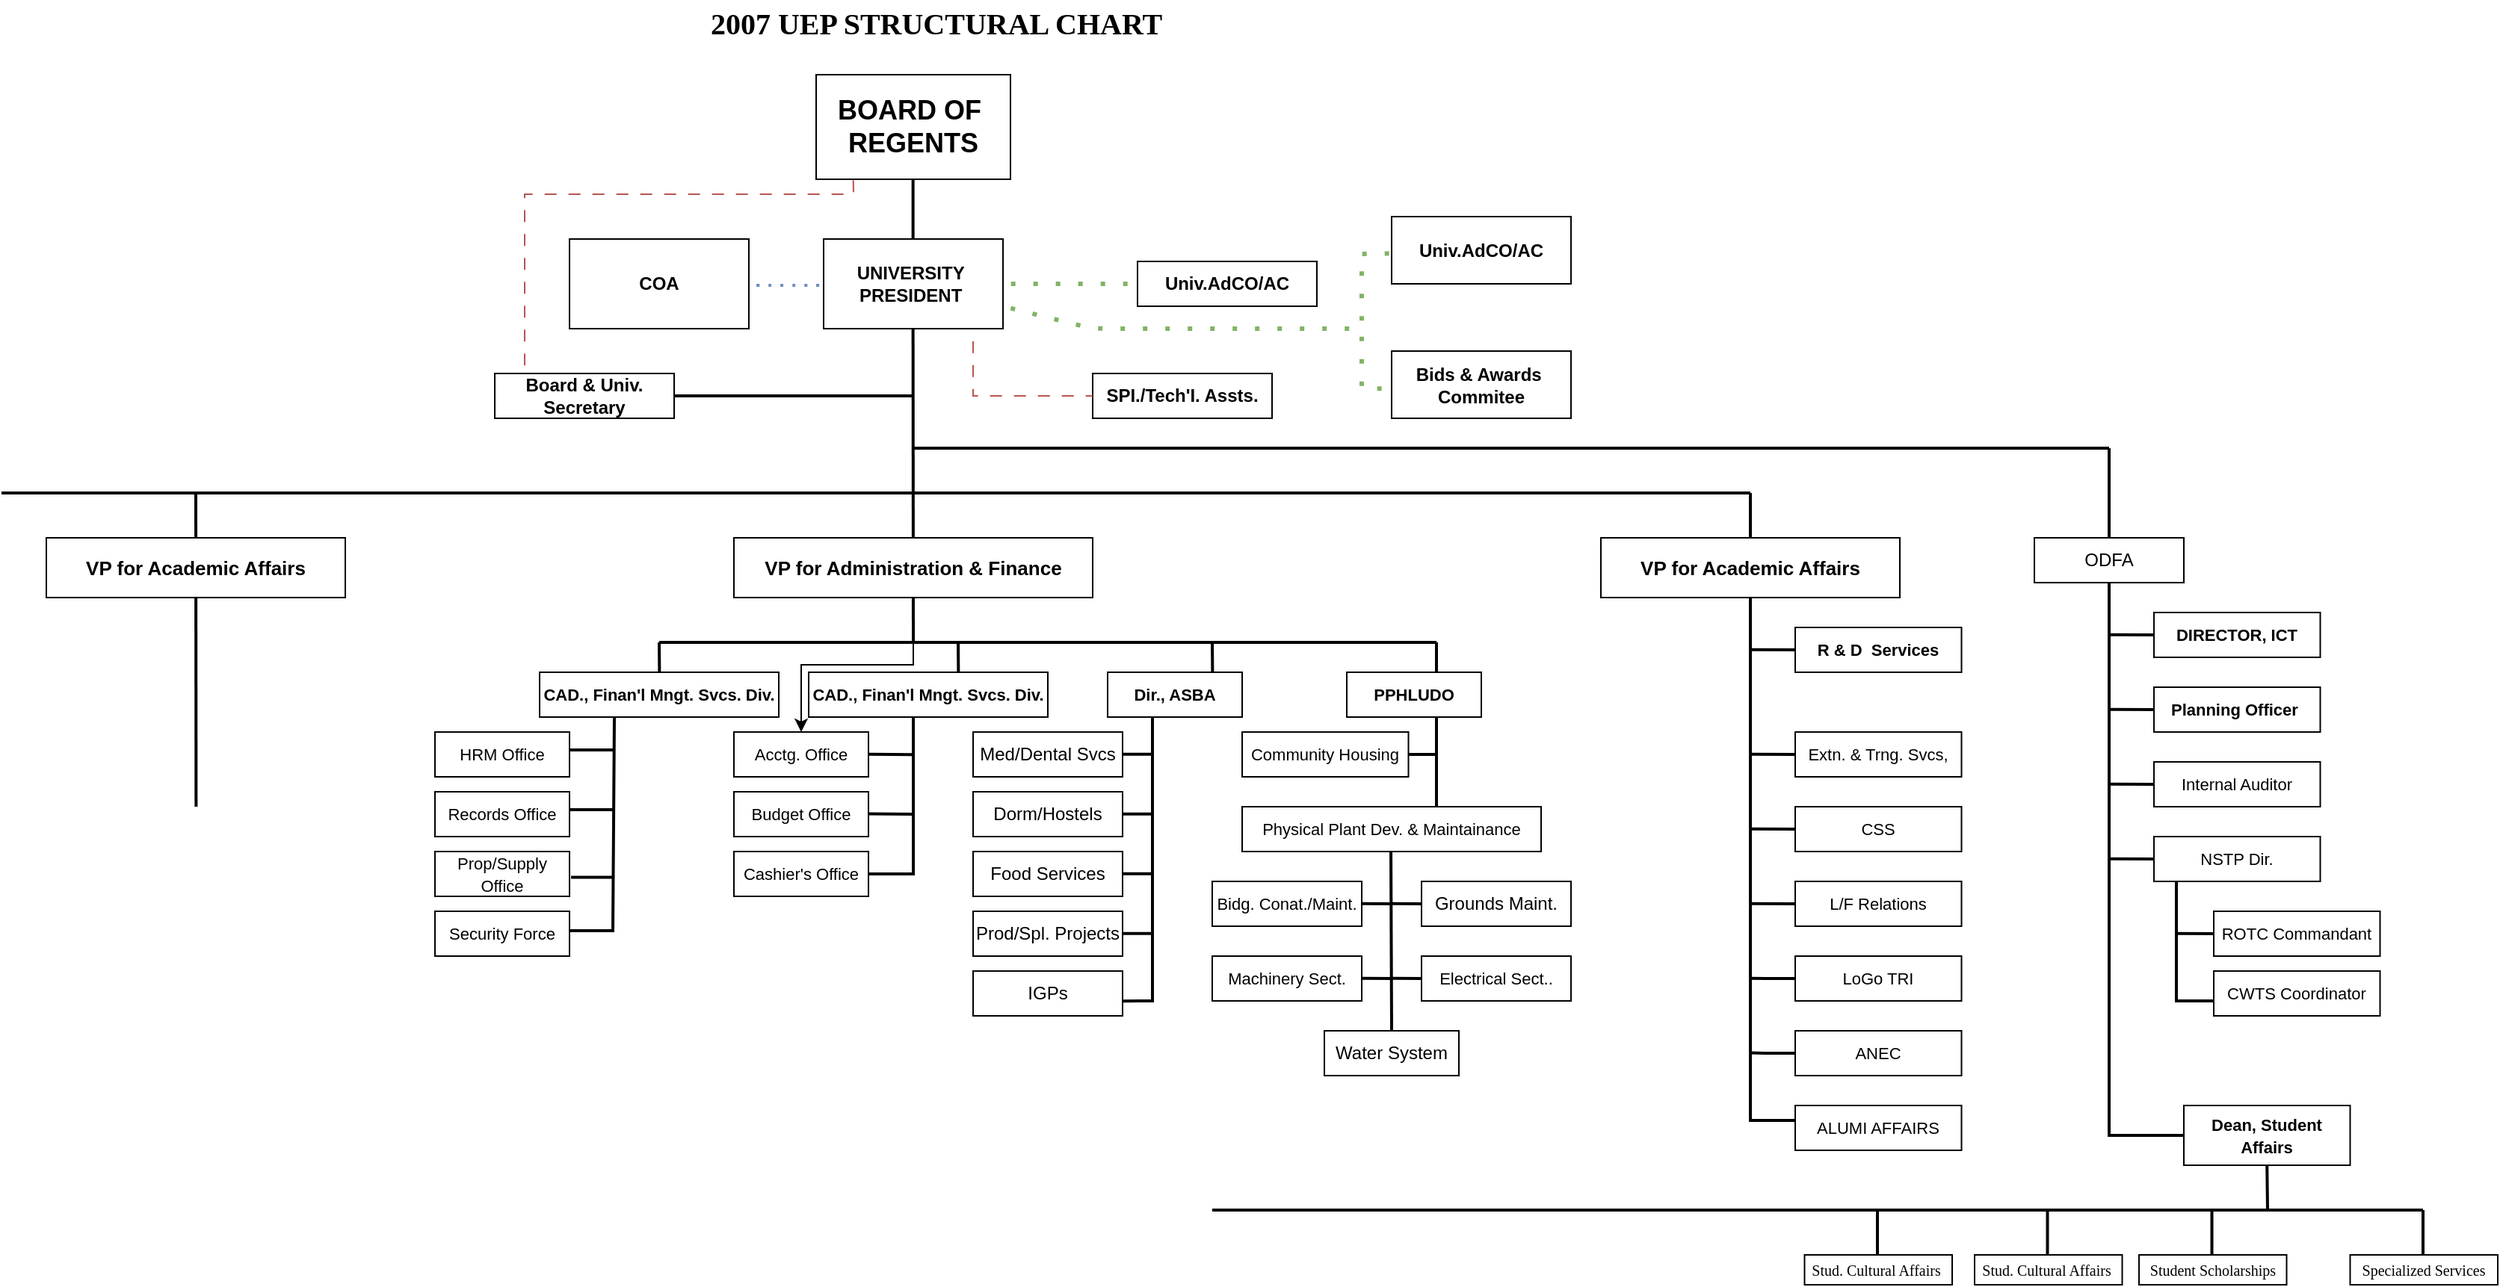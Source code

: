 <mxfile version="26.2.13">
  <diagram name="Page-1" id="oi49bJJJLrB58_nyAgDz">
    <mxGraphModel dx="1268" dy="270" grid="1" gridSize="10" guides="1" tooltips="1" connect="1" arrows="1" fold="1" page="1" pageScale="1" pageWidth="850" pageHeight="1100" math="0" shadow="0">
      <root>
        <mxCell id="0" />
        <mxCell id="1" parent="0" />
        <mxCell id="IMQKR_mXS48PNvMq0RPa-44" value="" style="endArrow=none;html=1;rounded=0;strokeWidth=2;entryX=0;entryY=0.5;entryDx=0;entryDy=0;" edge="1" parent="1">
          <mxGeometry width="50" height="50" relative="1" as="geometry">
            <mxPoint x="1245" y="654.83" as="sourcePoint" />
            <mxPoint x="1275" y="655" as="targetPoint" />
          </mxGeometry>
        </mxCell>
        <mxCell id="0XU8yOEGEvphrWySqXgv-4" value="&lt;b&gt;&lt;font style=&quot;font-size: 20px;&quot; face=&quot;Times New Roman&quot;&gt;2007 UEP STRUCTURAL CHART&lt;/font&gt;&lt;/b&gt;" style="text;strokeColor=none;fillColor=none;html=1;align=center;verticalAlign=middle;whiteSpace=wrap;rounded=0;fontSize=16;" parent="1" vertex="1">
          <mxGeometry x="218.75" y="30" width="392.5" height="30" as="geometry" />
        </mxCell>
        <mxCell id="0XU8yOEGEvphrWySqXgv-8" value="&lt;b&gt;UNIVERSITY&amp;nbsp;&lt;/b&gt;&lt;div&gt;&lt;b&gt;PRESIDENT&amp;nbsp;&lt;/b&gt;&lt;/div&gt;" style="whiteSpace=wrap;html=1;rounded=0;" parent="1" vertex="1">
          <mxGeometry x="340" y="190" width="120" height="60" as="geometry" />
        </mxCell>
        <mxCell id="0XU8yOEGEvphrWySqXgv-10" value="" style="endArrow=none;html=1;rounded=0;fontSize=12;startSize=8;endSize=8;curved=1;entryX=0.5;entryY=1;entryDx=0;entryDy=0;exitX=0.5;exitY=0;exitDx=0;exitDy=0;strokeWidth=2;" parent="1" edge="1">
          <mxGeometry width="50" height="50" relative="1" as="geometry">
            <mxPoint x="399.82" y="190" as="sourcePoint" />
            <mxPoint x="399.82" y="150" as="targetPoint" />
          </mxGeometry>
        </mxCell>
        <mxCell id="0XU8yOEGEvphrWySqXgv-11" value="&lt;b&gt;COA&lt;/b&gt;" style="whiteSpace=wrap;html=1;rounded=0;" parent="1" vertex="1">
          <mxGeometry x="170" y="190" width="120" height="60" as="geometry" />
        </mxCell>
        <mxCell id="0XU8yOEGEvphrWySqXgv-13" value="" style="endArrow=none;dashed=1;html=1;dashPattern=1 3;strokeWidth=2;rounded=0;fontSize=12;startSize=8;endSize=8;curved=1;flowAnimation=1;fillColor=#dae8fc;strokeColor=light-dark(#6c8ebf, #006aff);gradientColor=#7ea6e0;" parent="1" edge="1">
          <mxGeometry width="50" height="50" relative="1" as="geometry">
            <mxPoint x="289.88" y="220.94" as="sourcePoint" />
            <mxPoint x="340" y="221" as="targetPoint" />
            <Array as="points">
              <mxPoint x="289.88" y="220.94" />
            </Array>
          </mxGeometry>
        </mxCell>
        <mxCell id="3eMUCkXR4s1VTk3WQuDd-3" value="" style="endArrow=none;dashed=1;html=1;rounded=0;curved=0;dashPattern=8 8;flowAnimation=1;entryX=0.191;entryY=1.003;entryDx=0;entryDy=0;fillColor=#f8cecc;gradientColor=#ea6b66;strokeColor=light-dark(#B85450,#FF0000);entryPerimeter=0;" parent="1" target="0XU8yOEGEvphrWySqXgv-2" edge="1">
          <mxGeometry width="50" height="50" relative="1" as="geometry">
            <mxPoint x="140" y="280" as="sourcePoint" />
            <mxPoint x="344.9" y="151.12" as="targetPoint" />
            <Array as="points">
              <mxPoint x="140" y="160" />
              <mxPoint x="250" y="160" />
              <mxPoint x="360" y="160" />
            </Array>
          </mxGeometry>
        </mxCell>
        <mxCell id="3eMUCkXR4s1VTk3WQuDd-4" value="&lt;b&gt;Univ.AdCO/AC&lt;/b&gt;" style="whiteSpace=wrap;html=1;rounded=0;" parent="1" vertex="1">
          <mxGeometry x="550" y="205" width="120" height="30" as="geometry" />
        </mxCell>
        <mxCell id="3eMUCkXR4s1VTk3WQuDd-5" value="&lt;b&gt;Univ.AdCO/AC&lt;/b&gt;" style="whiteSpace=wrap;html=1;rounded=0;" parent="1" vertex="1">
          <mxGeometry x="720" y="175" width="120" height="45" as="geometry" />
        </mxCell>
        <mxCell id="3eMUCkXR4s1VTk3WQuDd-6" value="&lt;b&gt;SPI./Tech&#39;I. Assts.&lt;/b&gt;" style="whiteSpace=wrap;html=1;rounded=0;" parent="1" vertex="1">
          <mxGeometry x="520" y="280" width="120" height="30" as="geometry" />
        </mxCell>
        <mxCell id="3eMUCkXR4s1VTk3WQuDd-7" value="" style="endArrow=none;dashed=1;html=1;rounded=0;curved=0;dashPattern=8 8;flowAnimation=1;fillColor=#f8cecc;gradientColor=#ea6b66;strokeColor=light-dark(#B85450,#FF0000);entryX=0;entryY=0.5;entryDx=0;entryDy=0;" parent="1" target="3eMUCkXR4s1VTk3WQuDd-6" edge="1">
          <mxGeometry width="50" height="50" relative="1" as="geometry">
            <mxPoint x="440" y="253" as="sourcePoint" />
            <mxPoint x="520" y="290" as="targetPoint" />
            <Array as="points">
              <mxPoint x="440" y="295" />
            </Array>
          </mxGeometry>
        </mxCell>
        <mxCell id="0XU8yOEGEvphrWySqXgv-2" value="&lt;h2&gt;BOARD OF&amp;nbsp;&lt;br&gt;REGENTS&lt;/h2&gt;" style="rounded=0;whiteSpace=wrap;html=1;" parent="1" vertex="1">
          <mxGeometry x="335" y="80" width="130" height="70" as="geometry" />
        </mxCell>
        <mxCell id="3eMUCkXR4s1VTk3WQuDd-9" value="&lt;b&gt;Board &amp;amp; Univ. Secretary&lt;/b&gt;" style="whiteSpace=wrap;html=1;rounded=0;" parent="1" vertex="1">
          <mxGeometry x="120" y="280" width="120" height="30" as="geometry" />
        </mxCell>
        <mxCell id="3eMUCkXR4s1VTk3WQuDd-13" value="" style="endArrow=none;html=1;rounded=0;fontSize=12;startSize=8;endSize=8;curved=1;entryX=0.5;entryY=1;entryDx=0;entryDy=0;strokeWidth=2;" parent="1" edge="1">
          <mxGeometry width="50" height="50" relative="1" as="geometry">
            <mxPoint x="400" y="460" as="sourcePoint" />
            <mxPoint x="399.82" y="250" as="targetPoint" />
          </mxGeometry>
        </mxCell>
        <mxCell id="3eMUCkXR4s1VTk3WQuDd-17" value="" style="endArrow=none;html=1;rounded=0;fontSize=12;startSize=8;endSize=8;curved=1;strokeWidth=2;exitX=1;exitY=0.5;exitDx=0;exitDy=0;" parent="1" source="3eMUCkXR4s1VTk3WQuDd-9" edge="1">
          <mxGeometry width="50" height="50" relative="1" as="geometry">
            <mxPoint x="310.24" y="350" as="sourcePoint" />
            <mxPoint x="400" y="295" as="targetPoint" />
          </mxGeometry>
        </mxCell>
        <mxCell id="3eMUCkXR4s1VTk3WQuDd-22" value="" style="endArrow=none;dashed=1;html=1;rounded=1;strokeWidth=3;targetPerimeterSpacing=0;jumpStyle=none;flowAnimation=1;shadow=0;strokeColor=light-dark(#82B366,#00FF00);curved=0;dashPattern=1 4;fillColor=#d5e8d4;gradientColor=#97d077;exitX=1;exitY=0.75;exitDx=0;exitDy=0;" parent="1" source="0XU8yOEGEvphrWySqXgv-8" edge="1">
          <mxGeometry width="50" height="50" relative="1" as="geometry">
            <mxPoint x="460" y="219.64" as="sourcePoint" />
            <mxPoint x="700" y="250" as="targetPoint" />
            <Array as="points">
              <mxPoint x="520" y="250" />
            </Array>
          </mxGeometry>
        </mxCell>
        <mxCell id="3eMUCkXR4s1VTk3WQuDd-24" value="" style="endArrow=none;dashed=1;html=1;dashPattern=1 4;strokeWidth=3;rounded=0;fillColor=#d5e8d4;gradientColor=#97d077;strokeColor=light-dark(#82b366, #00ff04);entryX=0.003;entryY=0.547;entryDx=0;entryDy=0;flowAnimation=1;entryPerimeter=0;" parent="1" target="3eMUCkXR4s1VTk3WQuDd-5" edge="1">
          <mxGeometry width="50" height="50" relative="1" as="geometry">
            <mxPoint x="700" y="250" as="sourcePoint" />
            <mxPoint x="690" y="200" as="targetPoint" />
            <Array as="points">
              <mxPoint x="700" y="200" />
            </Array>
          </mxGeometry>
        </mxCell>
        <mxCell id="3eMUCkXR4s1VTk3WQuDd-25" value="" style="endArrow=none;dashed=1;html=1;dashPattern=1 4;strokeWidth=3;rounded=0;fillColor=#d5e8d4;gradientColor=#97d077;strokeColor=light-dark(#82b366, #00ff04);flowAnimation=1;entryX=0.022;entryY=0.56;entryDx=0;entryDy=0;entryPerimeter=0;" parent="1" target="3eMUCkXR4s1VTk3WQuDd-26" edge="1">
          <mxGeometry width="50" height="50" relative="1" as="geometry">
            <mxPoint x="700" y="250" as="sourcePoint" />
            <mxPoint x="720" y="280" as="targetPoint" />
            <Array as="points">
              <mxPoint x="700" y="290" />
            </Array>
          </mxGeometry>
        </mxCell>
        <mxCell id="3eMUCkXR4s1VTk3WQuDd-26" value="&lt;b&gt;Bids &amp;amp; Awards&amp;nbsp;&lt;/b&gt;&lt;div&gt;&lt;b&gt;Commitee&lt;/b&gt;&lt;/div&gt;" style="whiteSpace=wrap;html=1;rounded=0;" parent="1" vertex="1">
          <mxGeometry x="720" y="265" width="120" height="45" as="geometry" />
        </mxCell>
        <mxCell id="3eMUCkXR4s1VTk3WQuDd-28" value="" style="endArrow=none;dashed=1;html=1;dashPattern=1 4;strokeWidth=3;rounded=0;fillColor=#d5e8d4;gradientColor=#97d077;strokeColor=light-dark(#82b366, #00ff04);entryX=0;entryY=0.5;entryDx=0;entryDy=0;flowAnimation=1;exitX=1;exitY=0.5;exitDx=0;exitDy=0;" parent="1" source="0XU8yOEGEvphrWySqXgv-8" target="3eMUCkXR4s1VTk3WQuDd-4" edge="1">
          <mxGeometry width="50" height="50" relative="1" as="geometry">
            <mxPoint x="490" y="210" as="sourcePoint" />
            <mxPoint x="510" y="160" as="targetPoint" />
            <Array as="points">
              <mxPoint x="510" y="220" />
            </Array>
          </mxGeometry>
        </mxCell>
        <mxCell id="3eMUCkXR4s1VTk3WQuDd-29" value="" style="endArrow=none;html=1;rounded=0;fontSize=12;startSize=8;endSize=8;curved=1;strokeWidth=2;exitX=1;exitY=0.5;exitDx=0;exitDy=0;" parent="1" edge="1">
          <mxGeometry width="50" height="50" relative="1" as="geometry">
            <mxPoint x="400" y="330" as="sourcePoint" />
            <mxPoint x="1200" y="330" as="targetPoint" />
          </mxGeometry>
        </mxCell>
        <mxCell id="3eMUCkXR4s1VTk3WQuDd-30" value="" style="endArrow=none;html=1;rounded=0;fontSize=12;startSize=8;endSize=8;curved=1;strokeWidth=2;" parent="1" edge="1">
          <mxGeometry width="50" height="50" relative="1" as="geometry">
            <mxPoint x="-210" y="360" as="sourcePoint" />
            <mxPoint x="960" y="360" as="targetPoint" />
          </mxGeometry>
        </mxCell>
        <mxCell id="3eMUCkXR4s1VTk3WQuDd-106" value="" style="edgeStyle=orthogonalEdgeStyle;rounded=0;orthogonalLoop=1;jettySize=auto;html=1;" parent="1" source="3eMUCkXR4s1VTk3WQuDd-31" target="3eMUCkXR4s1VTk3WQuDd-52" edge="1">
          <mxGeometry relative="1" as="geometry" />
        </mxCell>
        <mxCell id="3eMUCkXR4s1VTk3WQuDd-31" value="&lt;b&gt;&lt;font style=&quot;font-size: 13px;&quot;&gt;VP for Administration &amp;amp; Finance&lt;/font&gt;&lt;/b&gt;" style="whiteSpace=wrap;html=1;rounded=0;" parent="1" vertex="1">
          <mxGeometry x="280" y="390" width="240" height="40" as="geometry" />
        </mxCell>
        <mxCell id="3eMUCkXR4s1VTk3WQuDd-33" value="&lt;font style=&quot;font-size: 11px;&quot;&gt;&lt;b&gt;CAD., Finan&#39;l Mngt. Svcs. Div.&lt;/b&gt;&lt;/font&gt;" style="whiteSpace=wrap;html=1;rounded=0;" parent="1" vertex="1">
          <mxGeometry x="330" y="480" width="160" height="30" as="geometry" />
        </mxCell>
        <mxCell id="3eMUCkXR4s1VTk3WQuDd-35" value="" style="endArrow=none;html=1;rounded=0;fontSize=12;startSize=8;endSize=8;curved=0;strokeWidth=2;targetPerimeterSpacing=-1;" parent="1" edge="1">
          <mxGeometry width="50" height="50" relative="1" as="geometry">
            <mxPoint x="230" y="460" as="sourcePoint" />
            <mxPoint x="750" y="460" as="targetPoint" />
          </mxGeometry>
        </mxCell>
        <mxCell id="3eMUCkXR4s1VTk3WQuDd-36" value="" style="endArrow=none;html=1;rounded=0;fontSize=12;startSize=8;endSize=8;curved=1;strokeWidth=2;" parent="1" edge="1">
          <mxGeometry width="50" height="50" relative="1" as="geometry">
            <mxPoint x="430.18" y="480" as="sourcePoint" />
            <mxPoint x="430" y="460" as="targetPoint" />
          </mxGeometry>
        </mxCell>
        <mxCell id="3eMUCkXR4s1VTk3WQuDd-38" value="&lt;span style=&quot;font-size: 11px;&quot;&gt;&lt;b&gt;Dir., ASBA&lt;/b&gt;&lt;/span&gt;" style="whiteSpace=wrap;html=1;rounded=0;" parent="1" vertex="1">
          <mxGeometry x="530" y="480" width="90" height="30" as="geometry" />
        </mxCell>
        <mxCell id="3eMUCkXR4s1VTk3WQuDd-39" value="" style="endArrow=none;html=1;rounded=0;fontSize=12;startSize=8;endSize=8;curved=1;strokeWidth=2;" parent="1" edge="1">
          <mxGeometry width="50" height="50" relative="1" as="geometry">
            <mxPoint x="600.18" y="480" as="sourcePoint" />
            <mxPoint x="600" y="460" as="targetPoint" />
          </mxGeometry>
        </mxCell>
        <mxCell id="3eMUCkXR4s1VTk3WQuDd-42" value="" style="endArrow=none;html=1;rounded=1;fontSize=12;startSize=8;endSize=8;curved=0;strokeWidth=2;" parent="1" edge="1">
          <mxGeometry width="50" height="50" relative="1" as="geometry">
            <mxPoint x="750" y="570" as="sourcePoint" />
            <mxPoint x="750.0" y="460" as="targetPoint" />
          </mxGeometry>
        </mxCell>
        <mxCell id="3eMUCkXR4s1VTk3WQuDd-46" value="&lt;font style=&quot;font-size: 11px;&quot;&gt;&lt;b&gt;CAD., Finan&#39;l Mngt. Svcs. Div.&lt;/b&gt;&lt;/font&gt;" style="whiteSpace=wrap;html=1;rounded=0;" parent="1" vertex="1">
          <mxGeometry x="150" y="480" width="160" height="30" as="geometry" />
        </mxCell>
        <mxCell id="3eMUCkXR4s1VTk3WQuDd-47" value="" style="endArrow=none;html=1;rounded=0;fontSize=12;startSize=8;endSize=8;curved=1;strokeWidth=2;" parent="1" edge="1">
          <mxGeometry width="50" height="50" relative="1" as="geometry">
            <mxPoint x="230.18" y="480" as="sourcePoint" />
            <mxPoint x="230" y="460" as="targetPoint" />
          </mxGeometry>
        </mxCell>
        <mxCell id="3eMUCkXR4s1VTk3WQuDd-49" value="" style="endArrow=none;html=1;rounded=0;fontSize=12;startSize=8;endSize=8;curved=1;strokeWidth=2;" parent="1" edge="1">
          <mxGeometry width="50" height="50" relative="1" as="geometry">
            <mxPoint x="400" y="535.14" as="sourcePoint" />
            <mxPoint x="370" y="534.85" as="targetPoint" />
          </mxGeometry>
        </mxCell>
        <mxCell id="3eMUCkXR4s1VTk3WQuDd-50" value="" style="endArrow=none;html=1;rounded=0;fontSize=12;startSize=8;endSize=8;curved=1;strokeWidth=2;" parent="1" edge="1">
          <mxGeometry width="50" height="50" relative="1" as="geometry">
            <mxPoint x="400" y="575" as="sourcePoint" />
            <mxPoint x="370" y="574.71" as="targetPoint" />
          </mxGeometry>
        </mxCell>
        <mxCell id="3eMUCkXR4s1VTk3WQuDd-52" value="&lt;span style=&quot;font-size: 11px;&quot;&gt;Acctg. Office&lt;/span&gt;" style="whiteSpace=wrap;html=1;rounded=0;" parent="1" vertex="1">
          <mxGeometry x="280" y="520" width="90" height="30" as="geometry" />
        </mxCell>
        <mxCell id="3eMUCkXR4s1VTk3WQuDd-53" value="&lt;span style=&quot;font-size: 11px;&quot;&gt;Budget Office&lt;/span&gt;" style="whiteSpace=wrap;html=1;rounded=0;" parent="1" vertex="1">
          <mxGeometry x="280" y="560" width="90" height="30" as="geometry" />
        </mxCell>
        <mxCell id="3eMUCkXR4s1VTk3WQuDd-54" value="&lt;span style=&quot;font-size: 11px;&quot;&gt;Cashier&#39;s Office&lt;/span&gt;" style="whiteSpace=wrap;html=1;rounded=0;" parent="1" vertex="1">
          <mxGeometry x="280" y="600" width="90" height="30" as="geometry" />
        </mxCell>
        <mxCell id="3eMUCkXR4s1VTk3WQuDd-55" value="&lt;span style=&quot;font-size: 11px;&quot;&gt;&lt;span style=&quot;font-weight: normal;&quot;&gt;HRM Office&lt;/span&gt;&lt;/span&gt;" style="whiteSpace=wrap;html=1;rounded=0;fontStyle=1" parent="1" vertex="1">
          <mxGeometry x="80" y="520" width="90" height="30" as="geometry" />
        </mxCell>
        <mxCell id="3eMUCkXR4s1VTk3WQuDd-56" value="&lt;span style=&quot;font-size: 11px;&quot;&gt;Records Office&lt;/span&gt;" style="whiteSpace=wrap;html=1;rounded=0;" parent="1" vertex="1">
          <mxGeometry x="80" y="560" width="90" height="30" as="geometry" />
        </mxCell>
        <mxCell id="3eMUCkXR4s1VTk3WQuDd-57" value="&lt;span style=&quot;font-size: 11px;&quot;&gt;Prop/Supply Office&lt;/span&gt;" style="whiteSpace=wrap;html=1;rounded=0;" parent="1" vertex="1">
          <mxGeometry x="80" y="600" width="90" height="30" as="geometry" />
        </mxCell>
        <mxCell id="3eMUCkXR4s1VTk3WQuDd-58" value="" style="endArrow=none;html=1;rounded=0;fontSize=12;startSize=8;endSize=8;curved=1;strokeWidth=2;" parent="1" edge="1">
          <mxGeometry width="50" height="50" relative="1" as="geometry">
            <mxPoint x="200" y="532.01" as="sourcePoint" />
            <mxPoint x="170" y="532.01" as="targetPoint" />
          </mxGeometry>
        </mxCell>
        <mxCell id="3eMUCkXR4s1VTk3WQuDd-59" value="" style="endArrow=none;html=1;rounded=0;fontSize=12;startSize=8;endSize=8;curved=1;strokeWidth=2;" parent="1" edge="1">
          <mxGeometry width="50" height="50" relative="1" as="geometry">
            <mxPoint x="200" y="572.01" as="sourcePoint" />
            <mxPoint x="170" y="572.01" as="targetPoint" />
          </mxGeometry>
        </mxCell>
        <mxCell id="3eMUCkXR4s1VTk3WQuDd-60" value="" style="endArrow=none;html=1;rounded=0;fontSize=12;startSize=8;endSize=8;curved=1;strokeWidth=2;entryX=1.006;entryY=0.659;entryDx=0;entryDy=0;entryPerimeter=0;" parent="1" edge="1">
          <mxGeometry width="50" height="50" relative="1" as="geometry">
            <mxPoint x="200" y="617.3" as="sourcePoint" />
            <mxPoint x="171" y="617.3" as="targetPoint" />
          </mxGeometry>
        </mxCell>
        <mxCell id="3eMUCkXR4s1VTk3WQuDd-61" value="&lt;span style=&quot;font-size: 11px;&quot;&gt;Security Force&lt;/span&gt;" style="whiteSpace=wrap;html=1;rounded=0;" parent="1" vertex="1">
          <mxGeometry x="80" y="640" width="90" height="30" as="geometry" />
        </mxCell>
        <mxCell id="3eMUCkXR4s1VTk3WQuDd-64" value="" style="endArrow=none;html=1;rounded=0;strokeWidth=2;exitX=1;exitY=0.5;exitDx=0;exitDy=0;" parent="1" edge="1">
          <mxGeometry width="50" height="50" relative="1" as="geometry">
            <mxPoint x="170" y="653" as="sourcePoint" />
            <mxPoint x="200" y="510" as="targetPoint" />
            <Array as="points">
              <mxPoint x="199" y="653" />
            </Array>
          </mxGeometry>
        </mxCell>
        <mxCell id="3eMUCkXR4s1VTk3WQuDd-65" value="" style="endArrow=none;html=1;rounded=0;strokeWidth=2;exitX=1;exitY=0.5;exitDx=0;exitDy=0;" parent="1" source="3eMUCkXR4s1VTk3WQuDd-54" edge="1">
          <mxGeometry width="50" height="50" relative="1" as="geometry">
            <mxPoint x="370" y="653" as="sourcePoint" />
            <mxPoint x="400" y="510" as="targetPoint" />
            <Array as="points">
              <mxPoint x="400" y="615" />
            </Array>
          </mxGeometry>
        </mxCell>
        <mxCell id="3eMUCkXR4s1VTk3WQuDd-66" value="" style="endArrow=none;html=1;rounded=0;strokeWidth=2;exitX=0.99;exitY=0.67;exitDx=0;exitDy=0;exitPerimeter=0;" parent="1" source="3eMUCkXR4s1VTk3WQuDd-80" edge="1">
          <mxGeometry width="50" height="50" relative="1" as="geometry">
            <mxPoint x="560.24" y="720" as="sourcePoint" />
            <mxPoint x="560" y="510" as="targetPoint" />
            <Array as="points">
              <mxPoint x="560" y="700" />
            </Array>
          </mxGeometry>
        </mxCell>
        <mxCell id="3eMUCkXR4s1VTk3WQuDd-68" value="" style="endArrow=none;html=1;rounded=0;strokeWidth=2;" parent="1" edge="1">
          <mxGeometry width="50" height="50" relative="1" as="geometry">
            <mxPoint x="540" y="534.86" as="sourcePoint" />
            <mxPoint x="560" y="534.86" as="targetPoint" />
          </mxGeometry>
        </mxCell>
        <mxCell id="3eMUCkXR4s1VTk3WQuDd-69" value="Med/Dental Svcs" style="whiteSpace=wrap;html=1;rounded=0;" parent="1" vertex="1">
          <mxGeometry x="440" y="520" width="100" height="30" as="geometry" />
        </mxCell>
        <mxCell id="3eMUCkXR4s1VTk3WQuDd-73" value="" style="endArrow=none;html=1;rounded=0;strokeWidth=2;" parent="1" edge="1">
          <mxGeometry width="50" height="50" relative="1" as="geometry">
            <mxPoint x="540" y="574.86" as="sourcePoint" />
            <mxPoint x="560" y="574.86" as="targetPoint" />
          </mxGeometry>
        </mxCell>
        <mxCell id="3eMUCkXR4s1VTk3WQuDd-74" value="Dorm/Hostels" style="whiteSpace=wrap;html=1;rounded=0;" parent="1" vertex="1">
          <mxGeometry x="440" y="560" width="100" height="30" as="geometry" />
        </mxCell>
        <mxCell id="3eMUCkXR4s1VTk3WQuDd-75" value="" style="endArrow=none;html=1;rounded=0;strokeWidth=2;" parent="1" edge="1">
          <mxGeometry width="50" height="50" relative="1" as="geometry">
            <mxPoint x="540" y="614.86" as="sourcePoint" />
            <mxPoint x="560" y="614.86" as="targetPoint" />
          </mxGeometry>
        </mxCell>
        <mxCell id="3eMUCkXR4s1VTk3WQuDd-76" value="Food Services" style="whiteSpace=wrap;html=1;rounded=0;" parent="1" vertex="1">
          <mxGeometry x="440" y="600" width="100" height="30" as="geometry" />
        </mxCell>
        <mxCell id="3eMUCkXR4s1VTk3WQuDd-77" value="" style="endArrow=none;html=1;rounded=0;strokeWidth=2;" parent="1" edge="1">
          <mxGeometry width="50" height="50" relative="1" as="geometry">
            <mxPoint x="540" y="654.86" as="sourcePoint" />
            <mxPoint x="560" y="654.86" as="targetPoint" />
          </mxGeometry>
        </mxCell>
        <mxCell id="3eMUCkXR4s1VTk3WQuDd-78" value="Prod/Spl. Projects" style="whiteSpace=wrap;html=1;rounded=0;" parent="1" vertex="1">
          <mxGeometry x="440" y="640" width="100" height="30" as="geometry" />
        </mxCell>
        <mxCell id="3eMUCkXR4s1VTk3WQuDd-80" value="IGPs" style="whiteSpace=wrap;html=1;rounded=0;" parent="1" vertex="1">
          <mxGeometry x="440" y="680" width="100" height="30" as="geometry" />
        </mxCell>
        <mxCell id="3eMUCkXR4s1VTk3WQuDd-41" value="&lt;span style=&quot;font-size: 11px;&quot;&gt;&lt;b&gt;PPHLUDO&lt;/b&gt;&lt;/span&gt;" style="whiteSpace=wrap;html=1;rounded=0;" parent="1" vertex="1">
          <mxGeometry x="690" y="480" width="90" height="30" as="geometry" />
        </mxCell>
        <mxCell id="3eMUCkXR4s1VTk3WQuDd-83" value="&lt;font style=&quot;font-size: 11px;&quot;&gt;Community Housing&lt;/font&gt;" style="whiteSpace=wrap;html=1;rounded=0;" parent="1" vertex="1">
          <mxGeometry x="620" y="520" width="111.25" height="30" as="geometry" />
        </mxCell>
        <mxCell id="3eMUCkXR4s1VTk3WQuDd-84" value="" style="endArrow=none;html=1;rounded=0;strokeWidth=2;" parent="1" edge="1">
          <mxGeometry width="50" height="50" relative="1" as="geometry">
            <mxPoint x="731" y="535" as="sourcePoint" />
            <mxPoint x="750" y="535" as="targetPoint" />
          </mxGeometry>
        </mxCell>
        <mxCell id="3eMUCkXR4s1VTk3WQuDd-85" value="&lt;font style=&quot;font-size: 11px;&quot;&gt;Physical Plant Dev. &amp;amp; Maintainance&lt;/font&gt;" style="whiteSpace=wrap;html=1;rounded=0;" parent="1" vertex="1">
          <mxGeometry x="620" y="570" width="200" height="30" as="geometry" />
        </mxCell>
        <mxCell id="3eMUCkXR4s1VTk3WQuDd-86" value="" style="endArrow=none;html=1;rounded=0;strokeWidth=2;" parent="1" edge="1">
          <mxGeometry width="50" height="50" relative="1" as="geometry">
            <mxPoint x="720" y="720" as="sourcePoint" />
            <mxPoint x="719.52" y="600" as="targetPoint" />
          </mxGeometry>
        </mxCell>
        <mxCell id="3eMUCkXR4s1VTk3WQuDd-90" value="" style="endArrow=none;html=1;rounded=0;strokeWidth=2;" parent="1" edge="1">
          <mxGeometry width="50" height="50" relative="1" as="geometry">
            <mxPoint x="700" y="634.86" as="sourcePoint" />
            <mxPoint x="720" y="635" as="targetPoint" />
          </mxGeometry>
        </mxCell>
        <mxCell id="3eMUCkXR4s1VTk3WQuDd-91" value="&lt;font style=&quot;font-size: 11px;&quot;&gt;Bidg. Conat./Maint.&lt;/font&gt;" style="whiteSpace=wrap;html=1;rounded=0;" parent="1" vertex="1">
          <mxGeometry x="600" y="620" width="100" height="30" as="geometry" />
        </mxCell>
        <mxCell id="3eMUCkXR4s1VTk3WQuDd-94" value="" style="endArrow=none;html=1;rounded=0;strokeWidth=2;" parent="1" edge="1">
          <mxGeometry width="50" height="50" relative="1" as="geometry">
            <mxPoint x="720" y="634.86" as="sourcePoint" />
            <mxPoint x="740" y="635" as="targetPoint" />
          </mxGeometry>
        </mxCell>
        <mxCell id="3eMUCkXR4s1VTk3WQuDd-95" value="Grounds Maint." style="whiteSpace=wrap;html=1;rounded=0;" parent="1" vertex="1">
          <mxGeometry x="740" y="620" width="100" height="30" as="geometry" />
        </mxCell>
        <mxCell id="3eMUCkXR4s1VTk3WQuDd-98" value="" style="endArrow=none;html=1;rounded=0;strokeWidth=2;" parent="1" edge="1">
          <mxGeometry width="50" height="50" relative="1" as="geometry">
            <mxPoint x="700" y="684.86" as="sourcePoint" />
            <mxPoint x="720" y="685" as="targetPoint" />
          </mxGeometry>
        </mxCell>
        <mxCell id="3eMUCkXR4s1VTk3WQuDd-99" value="&lt;font style=&quot;font-size: 11px;&quot;&gt;Machinery Sect.&lt;/font&gt;" style="whiteSpace=wrap;html=1;rounded=0;" parent="1" vertex="1">
          <mxGeometry x="600" y="670" width="100" height="30" as="geometry" />
        </mxCell>
        <mxCell id="3eMUCkXR4s1VTk3WQuDd-100" value="" style="endArrow=none;html=1;rounded=0;strokeWidth=2;" parent="1" edge="1">
          <mxGeometry width="50" height="50" relative="1" as="geometry">
            <mxPoint x="720" y="684.86" as="sourcePoint" />
            <mxPoint x="740" y="685" as="targetPoint" />
          </mxGeometry>
        </mxCell>
        <mxCell id="3eMUCkXR4s1VTk3WQuDd-101" value="&lt;font style=&quot;font-size: 11px;&quot;&gt;Electrical Sect..&lt;/font&gt;" style="whiteSpace=wrap;html=1;rounded=0;" parent="1" vertex="1">
          <mxGeometry x="740" y="670" width="100" height="30" as="geometry" />
        </mxCell>
        <mxCell id="3eMUCkXR4s1VTk3WQuDd-102" value="Water System" style="whiteSpace=wrap;html=1;rounded=0;" parent="1" vertex="1">
          <mxGeometry x="675" y="720" width="90" height="30" as="geometry" />
        </mxCell>
        <mxCell id="3eMUCkXR4s1VTk3WQuDd-107" value="" style="endArrow=none;html=1;rounded=0;fontSize=12;startSize=8;endSize=8;curved=1;entryX=0.5;entryY=1;entryDx=0;entryDy=0;strokeWidth=2;" parent="1" edge="1">
          <mxGeometry width="50" height="50" relative="1" as="geometry">
            <mxPoint x="-79.82" y="570" as="sourcePoint" />
            <mxPoint x="-80" y="360" as="targetPoint" />
          </mxGeometry>
        </mxCell>
        <mxCell id="3eMUCkXR4s1VTk3WQuDd-105" value="&lt;span style=&quot;font-size: 13px;&quot;&gt;&lt;b&gt;VP for Academic Affairs&lt;/b&gt;&lt;/span&gt;" style="whiteSpace=wrap;html=1;rounded=0;" parent="1" vertex="1">
          <mxGeometry x="-180" y="390" width="200" height="40" as="geometry" />
        </mxCell>
        <mxCell id="IMQKR_mXS48PNvMq0RPa-1" value="&lt;span style=&quot;font-size: 11px;&quot;&gt;&lt;b&gt;R &amp;amp; D&amp;nbsp;&lt;/b&gt;&lt;/span&gt;&lt;span style=&quot;color: rgba(0, 0, 0, 0); font-family: monospace; font-size: 0px; text-align: start; text-wrap-mode: nowrap;&quot;&gt;%3CmxGraphModel%3E%3Croot%3E%3CmxCell%20id%3D%220%22%2F%3E%3CmxCell%20id%3D%221%22%20parent%3D%220%22%2F%3E%3CmxCell%20id%3D%222%22%20value%3D%22%26lt%3Bfont%20style%3D%26quot%3Bfont-size%3A%2011px%3B%26quot%3B%26gt%3BCommunity%20Housing%26lt%3B%2Ffont%26gt%3B%22%20style%3D%22whiteSpace%3Dwrap%3Bhtml%3D1%3Brounded%3D0%3B%22%20vertex%3D%221%22%20parent%3D%221%22%3E%3CmxGeometry%20x%3D%22990%22%20y%3D%22670%22%20width%3D%22111.25%22%20height%3D%2230%22%20as%3D%22geometry%22%2F%3E%3C%2FmxCell%3E%3CmxCell%20id%3D%223%22%20value%3D%22%22%20style%3D%22endArrow%3Dnone%3Bhtml%3D1%3Brounded%3D0%3BstrokeWidth%3D2%3BentryX%3D0%3BentryY%3D0.5%3BentryDx%3D0%3BentryDy%3D0%3B%22%20edge%3D%221%22%20target%3D%222%22%20parent%3D%221%22%3E%3CmxGeometry%20width%3D%2250%22%20height%3D%2250%22%20relative%3D%221%22%20as%3D%22geometry%22%3E%3CmxPoint%20x%3D%22960%22%20y%3D%22684.83%22%20as%3D%22sourcePoint%22%2F%3E%3CmxPoint%20x%3D%22979%22%20y%3D%22684.83%22%20as%3D%22targetPoint%22%2F%3E%3C%2FmxGeometry%3E%3C%2FmxCell%3E%3C%2Froot%3E%3C%2FmxGraphModel%3E&lt;/span&gt;&lt;span style=&quot;font-size: 11px;&quot;&gt;&amp;nbsp;&lt;b&gt;Services&lt;/b&gt;&lt;/span&gt;" style="whiteSpace=wrap;html=1;rounded=0;" vertex="1" parent="1">
          <mxGeometry x="990" y="450" width="111.25" height="30" as="geometry" />
        </mxCell>
        <mxCell id="IMQKR_mXS48PNvMq0RPa-2" value="" style="endArrow=none;html=1;rounded=0;strokeWidth=2;entryX=0;entryY=0.5;entryDx=0;entryDy=0;" edge="1" parent="1" target="IMQKR_mXS48PNvMq0RPa-1">
          <mxGeometry width="50" height="50" relative="1" as="geometry">
            <mxPoint x="960" y="464.83" as="sourcePoint" />
            <mxPoint x="979" y="464.83" as="targetPoint" />
          </mxGeometry>
        </mxCell>
        <mxCell id="IMQKR_mXS48PNvMq0RPa-7" value="&lt;span style=&quot;font-size: 11px;&quot;&gt;Extn. &amp;amp; Trng. Svcs,&lt;/span&gt;" style="whiteSpace=wrap;html=1;rounded=0;" vertex="1" parent="1">
          <mxGeometry x="990" y="520" width="111.25" height="30" as="geometry" />
        </mxCell>
        <mxCell id="IMQKR_mXS48PNvMq0RPa-8" value="" style="endArrow=none;html=1;rounded=0;strokeWidth=2;entryX=0;entryY=0.5;entryDx=0;entryDy=0;" edge="1" parent="1" target="IMQKR_mXS48PNvMq0RPa-7">
          <mxGeometry width="50" height="50" relative="1" as="geometry">
            <mxPoint x="960" y="534.83" as="sourcePoint" />
            <mxPoint x="979" y="534.83" as="targetPoint" />
          </mxGeometry>
        </mxCell>
        <mxCell id="IMQKR_mXS48PNvMq0RPa-11" value="&lt;span style=&quot;font-size: 11px;&quot;&gt;CSS&lt;/span&gt;" style="whiteSpace=wrap;html=1;rounded=0;" vertex="1" parent="1">
          <mxGeometry x="990" y="570" width="111.25" height="30" as="geometry" />
        </mxCell>
        <mxCell id="IMQKR_mXS48PNvMq0RPa-12" value="" style="endArrow=none;html=1;rounded=0;strokeWidth=2;entryX=0;entryY=0.5;entryDx=0;entryDy=0;" edge="1" parent="1" target="IMQKR_mXS48PNvMq0RPa-11">
          <mxGeometry width="50" height="50" relative="1" as="geometry">
            <mxPoint x="960" y="584.83" as="sourcePoint" />
            <mxPoint x="979" y="584.83" as="targetPoint" />
          </mxGeometry>
        </mxCell>
        <mxCell id="IMQKR_mXS48PNvMq0RPa-13" value="&lt;span style=&quot;font-size: 11px;&quot;&gt;L/F Relations&lt;/span&gt;" style="whiteSpace=wrap;html=1;rounded=0;" vertex="1" parent="1">
          <mxGeometry x="990" y="620" width="111.25" height="30" as="geometry" />
        </mxCell>
        <mxCell id="IMQKR_mXS48PNvMq0RPa-14" value="" style="endArrow=none;html=1;rounded=0;strokeWidth=2;entryX=0;entryY=0.5;entryDx=0;entryDy=0;" edge="1" parent="1" target="IMQKR_mXS48PNvMq0RPa-13">
          <mxGeometry width="50" height="50" relative="1" as="geometry">
            <mxPoint x="960" y="634.83" as="sourcePoint" />
            <mxPoint x="979" y="634.83" as="targetPoint" />
          </mxGeometry>
        </mxCell>
        <mxCell id="IMQKR_mXS48PNvMq0RPa-15" value="&lt;span style=&quot;font-size: 11px;&quot;&gt;LoGo TRI&lt;/span&gt;" style="whiteSpace=wrap;html=1;rounded=0;" vertex="1" parent="1">
          <mxGeometry x="990" y="670" width="111.25" height="30" as="geometry" />
        </mxCell>
        <mxCell id="IMQKR_mXS48PNvMq0RPa-16" value="" style="endArrow=none;html=1;rounded=0;strokeWidth=2;entryX=0;entryY=0.5;entryDx=0;entryDy=0;" edge="1" parent="1" target="IMQKR_mXS48PNvMq0RPa-15">
          <mxGeometry width="50" height="50" relative="1" as="geometry">
            <mxPoint x="960" y="684.83" as="sourcePoint" />
            <mxPoint x="979" y="684.83" as="targetPoint" />
            <Array as="points">
              <mxPoint x="970" y="685" />
            </Array>
          </mxGeometry>
        </mxCell>
        <mxCell id="IMQKR_mXS48PNvMq0RPa-17" value="&lt;span style=&quot;font-size: 11px;&quot;&gt;ANEC&lt;/span&gt;" style="whiteSpace=wrap;html=1;rounded=0;" vertex="1" parent="1">
          <mxGeometry x="990" y="720" width="111.25" height="30" as="geometry" />
        </mxCell>
        <mxCell id="IMQKR_mXS48PNvMq0RPa-19" value="" style="endArrow=none;html=1;rounded=0;strokeWidth=2;" edge="1" parent="1">
          <mxGeometry width="50" height="50" relative="1" as="geometry">
            <mxPoint x="990" y="780" as="sourcePoint" />
            <mxPoint x="960" y="360" as="targetPoint" />
            <Array as="points">
              <mxPoint x="960" y="780" />
            </Array>
          </mxGeometry>
        </mxCell>
        <mxCell id="IMQKR_mXS48PNvMq0RPa-20" value="&lt;span style=&quot;font-size: 11px;&quot;&gt;ALUMI AFFAIRS&lt;/span&gt;" style="whiteSpace=wrap;html=1;rounded=0;" vertex="1" parent="1">
          <mxGeometry x="990" y="770" width="111.25" height="30" as="geometry" />
        </mxCell>
        <mxCell id="IMQKR_mXS48PNvMq0RPa-21" value="" style="endArrow=none;html=1;rounded=0;strokeWidth=2;entryX=0;entryY=0.5;entryDx=0;entryDy=0;" edge="1" parent="1">
          <mxGeometry width="50" height="50" relative="1" as="geometry">
            <mxPoint x="960" y="734.8" as="sourcePoint" />
            <mxPoint x="990" y="734.97" as="targetPoint" />
            <Array as="points">
              <mxPoint x="970" y="734.97" />
            </Array>
          </mxGeometry>
        </mxCell>
        <mxCell id="IMQKR_mXS48PNvMq0RPa-22" value="" style="endArrow=none;html=1;rounded=0;strokeWidth=2;" edge="1" parent="1">
          <mxGeometry width="50" height="50" relative="1" as="geometry">
            <mxPoint x="1250" y="790" as="sourcePoint" />
            <mxPoint x="1200" y="330" as="targetPoint" />
            <Array as="points">
              <mxPoint x="1200" y="790" />
            </Array>
          </mxGeometry>
        </mxCell>
        <mxCell id="IMQKR_mXS48PNvMq0RPa-25" value="ODFA" style="whiteSpace=wrap;html=1;rounded=0;" vertex="1" parent="1">
          <mxGeometry x="1150" y="390" width="100" height="30" as="geometry" />
        </mxCell>
        <mxCell id="3eMUCkXR4s1VTk3WQuDd-108" value="&lt;span style=&quot;font-size: 13px;&quot;&gt;&lt;b&gt;VP for Academic Affairs&lt;/b&gt;&lt;/span&gt;" style="whiteSpace=wrap;html=1;rounded=0;" parent="1" vertex="1">
          <mxGeometry x="860" y="390" width="200" height="40" as="geometry" />
        </mxCell>
        <mxCell id="IMQKR_mXS48PNvMq0RPa-32" value="&lt;span style=&quot;font-size: 11px;&quot;&gt;&lt;b&gt;DIRECTOR, ICT&lt;/b&gt;&lt;/span&gt;" style="whiteSpace=wrap;html=1;rounded=0;" vertex="1" parent="1">
          <mxGeometry x="1230" y="440" width="111.25" height="30" as="geometry" />
        </mxCell>
        <mxCell id="IMQKR_mXS48PNvMq0RPa-33" value="" style="endArrow=none;html=1;rounded=0;strokeWidth=2;entryX=0;entryY=0.5;entryDx=0;entryDy=0;" edge="1" parent="1" target="IMQKR_mXS48PNvMq0RPa-32">
          <mxGeometry width="50" height="50" relative="1" as="geometry">
            <mxPoint x="1200" y="454.83" as="sourcePoint" />
            <mxPoint x="1219" y="454.83" as="targetPoint" />
          </mxGeometry>
        </mxCell>
        <mxCell id="IMQKR_mXS48PNvMq0RPa-34" value="&lt;span style=&quot;font-size: 11px;&quot;&gt;&lt;b&gt;Planning Officer&amp;nbsp;&lt;/b&gt;&lt;/span&gt;" style="whiteSpace=wrap;html=1;rounded=0;" vertex="1" parent="1">
          <mxGeometry x="1230" y="490" width="111.25" height="30" as="geometry" />
        </mxCell>
        <mxCell id="IMQKR_mXS48PNvMq0RPa-35" value="" style="endArrow=none;html=1;rounded=0;strokeWidth=2;entryX=0;entryY=0.5;entryDx=0;entryDy=0;" edge="1" parent="1" target="IMQKR_mXS48PNvMq0RPa-34">
          <mxGeometry width="50" height="50" relative="1" as="geometry">
            <mxPoint x="1200" y="504.83" as="sourcePoint" />
            <mxPoint x="1219" y="504.83" as="targetPoint" />
          </mxGeometry>
        </mxCell>
        <mxCell id="IMQKR_mXS48PNvMq0RPa-36" value="&lt;span style=&quot;font-size: 11px;&quot;&gt;Internal Auditor&lt;/span&gt;" style="whiteSpace=wrap;html=1;rounded=0;" vertex="1" parent="1">
          <mxGeometry x="1230" y="540" width="111.25" height="30" as="geometry" />
        </mxCell>
        <mxCell id="IMQKR_mXS48PNvMq0RPa-37" value="" style="endArrow=none;html=1;rounded=0;strokeWidth=2;entryX=0;entryY=0.5;entryDx=0;entryDy=0;" edge="1" parent="1" target="IMQKR_mXS48PNvMq0RPa-36">
          <mxGeometry width="50" height="50" relative="1" as="geometry">
            <mxPoint x="1200" y="554.83" as="sourcePoint" />
            <mxPoint x="1219" y="554.83" as="targetPoint" />
          </mxGeometry>
        </mxCell>
        <mxCell id="IMQKR_mXS48PNvMq0RPa-39" value="&lt;span style=&quot;font-size: 11px;&quot;&gt;NSTP Dir.&lt;/span&gt;" style="whiteSpace=wrap;html=1;rounded=0;" vertex="1" parent="1">
          <mxGeometry x="1230" y="590" width="111.25" height="30" as="geometry" />
        </mxCell>
        <mxCell id="IMQKR_mXS48PNvMq0RPa-40" value="" style="endArrow=none;html=1;rounded=0;strokeWidth=2;entryX=0;entryY=0.5;entryDx=0;entryDy=0;" edge="1" parent="1" target="IMQKR_mXS48PNvMq0RPa-39">
          <mxGeometry width="50" height="50" relative="1" as="geometry">
            <mxPoint x="1200" y="604.83" as="sourcePoint" />
            <mxPoint x="1219" y="604.83" as="targetPoint" />
          </mxGeometry>
        </mxCell>
        <mxCell id="IMQKR_mXS48PNvMq0RPa-41" value="" style="endArrow=none;html=1;rounded=0;strokeWidth=2;" edge="1" parent="1">
          <mxGeometry width="50" height="50" relative="1" as="geometry">
            <mxPoint x="1270" y="700" as="sourcePoint" />
            <mxPoint x="1245" y="620" as="targetPoint" />
            <Array as="points">
              <mxPoint x="1245" y="700" />
            </Array>
          </mxGeometry>
        </mxCell>
        <mxCell id="IMQKR_mXS48PNvMq0RPa-42" value="&lt;span style=&quot;font-size: 11px;&quot;&gt;CWTS Coordinator&lt;/span&gt;" style="whiteSpace=wrap;html=1;rounded=0;" vertex="1" parent="1">
          <mxGeometry x="1270" y="680" width="111.25" height="30" as="geometry" />
        </mxCell>
        <mxCell id="IMQKR_mXS48PNvMq0RPa-43" value="&lt;span style=&quot;font-size: 11px;&quot;&gt;ROTC Commandant&lt;/span&gt;" style="whiteSpace=wrap;html=1;rounded=0;" vertex="1" parent="1">
          <mxGeometry x="1270" y="640" width="111.25" height="30" as="geometry" />
        </mxCell>
        <mxCell id="IMQKR_mXS48PNvMq0RPa-45" value="&lt;span style=&quot;font-size: 11px;&quot;&gt;&lt;b&gt;Dean, Student Affairs&lt;/b&gt;&lt;/span&gt;" style="whiteSpace=wrap;html=1;rounded=0;" vertex="1" parent="1">
          <mxGeometry x="1250" y="770" width="111.25" height="40" as="geometry" />
        </mxCell>
        <mxCell id="IMQKR_mXS48PNvMq0RPa-46" value="" style="endArrow=none;html=1;rounded=0;strokeWidth=2;exitX=0.5;exitY=1;exitDx=0;exitDy=0;" edge="1" parent="1" source="IMQKR_mXS48PNvMq0RPa-45">
          <mxGeometry width="50" height="50" relative="1" as="geometry">
            <mxPoint x="1300" y="840.0" as="sourcePoint" />
            <mxPoint x="1306" y="840" as="targetPoint" />
          </mxGeometry>
        </mxCell>
        <mxCell id="IMQKR_mXS48PNvMq0RPa-47" value="" style="endArrow=none;html=1;rounded=0;fontSize=12;startSize=8;endSize=8;curved=1;strokeWidth=2;exitX=1;exitY=0.5;exitDx=0;exitDy=0;" edge="1" parent="1">
          <mxGeometry width="50" height="50" relative="1" as="geometry">
            <mxPoint x="600" y="840" as="sourcePoint" />
            <mxPoint x="1410" y="840" as="targetPoint" />
          </mxGeometry>
        </mxCell>
        <mxCell id="IMQKR_mXS48PNvMq0RPa-48" value="&lt;font style=&quot;font-size: 10px;&quot; face=&quot;Garamond&quot;&gt;Specialized Services&lt;/font&gt;" style="whiteSpace=wrap;html=1;rounded=0;" vertex="1" parent="1">
          <mxGeometry x="1361.25" y="870" width="98.75" height="20" as="geometry" />
        </mxCell>
        <mxCell id="IMQKR_mXS48PNvMq0RPa-49" value="" style="endArrow=none;html=1;rounded=0;strokeWidth=2;exitX=0.5;exitY=1;exitDx=0;exitDy=0;" edge="1" parent="1">
          <mxGeometry width="50" height="50" relative="1" as="geometry">
            <mxPoint x="1410" y="840" as="sourcePoint" />
            <mxPoint x="1410" y="870" as="targetPoint" />
          </mxGeometry>
        </mxCell>
        <mxCell id="IMQKR_mXS48PNvMq0RPa-51" value="&lt;font style=&quot;font-size: 10px;&quot; face=&quot;Garamond&quot;&gt;Student Scholarships&lt;/font&gt;" style="whiteSpace=wrap;html=1;rounded=0;" vertex="1" parent="1">
          <mxGeometry x="1220" y="870" width="98.75" height="20" as="geometry" />
        </mxCell>
        <mxCell id="IMQKR_mXS48PNvMq0RPa-52" value="" style="endArrow=none;html=1;rounded=0;strokeWidth=2;exitX=0.5;exitY=1;exitDx=0;exitDy=0;" edge="1" parent="1">
          <mxGeometry width="50" height="50" relative="1" as="geometry">
            <mxPoint x="1268.75" y="840" as="sourcePoint" />
            <mxPoint x="1268.75" y="870" as="targetPoint" />
          </mxGeometry>
        </mxCell>
        <mxCell id="IMQKR_mXS48PNvMq0RPa-55" value="&lt;font style=&quot;font-size: 10px;&quot; face=&quot;Garamond&quot;&gt;Stud. Cultural Affairs&amp;nbsp;&lt;/font&gt;" style="whiteSpace=wrap;html=1;rounded=0;" vertex="1" parent="1">
          <mxGeometry x="1110" y="870" width="98.75" height="20" as="geometry" />
        </mxCell>
        <mxCell id="IMQKR_mXS48PNvMq0RPa-56" value="" style="endArrow=none;html=1;rounded=0;strokeWidth=2;exitX=0.5;exitY=1;exitDx=0;exitDy=0;" edge="1" parent="1">
          <mxGeometry width="50" height="50" relative="1" as="geometry">
            <mxPoint x="1158.75" y="840" as="sourcePoint" />
            <mxPoint x="1158.75" y="870" as="targetPoint" />
          </mxGeometry>
        </mxCell>
        <mxCell id="IMQKR_mXS48PNvMq0RPa-57" value="&lt;font style=&quot;font-size: 10px;&quot; face=&quot;Garamond&quot;&gt;Stud. Cultural Affairs&amp;nbsp;&lt;/font&gt;" style="whiteSpace=wrap;html=1;rounded=0;" vertex="1" parent="1">
          <mxGeometry x="996.25" y="870" width="98.75" height="20" as="geometry" />
        </mxCell>
        <mxCell id="IMQKR_mXS48PNvMq0RPa-58" value="" style="endArrow=none;html=1;rounded=0;strokeWidth=2;exitX=0.5;exitY=1;exitDx=0;exitDy=0;" edge="1" parent="1">
          <mxGeometry width="50" height="50" relative="1" as="geometry">
            <mxPoint x="1045" y="840" as="sourcePoint" />
            <mxPoint x="1045" y="870" as="targetPoint" />
          </mxGeometry>
        </mxCell>
      </root>
    </mxGraphModel>
  </diagram>
</mxfile>
